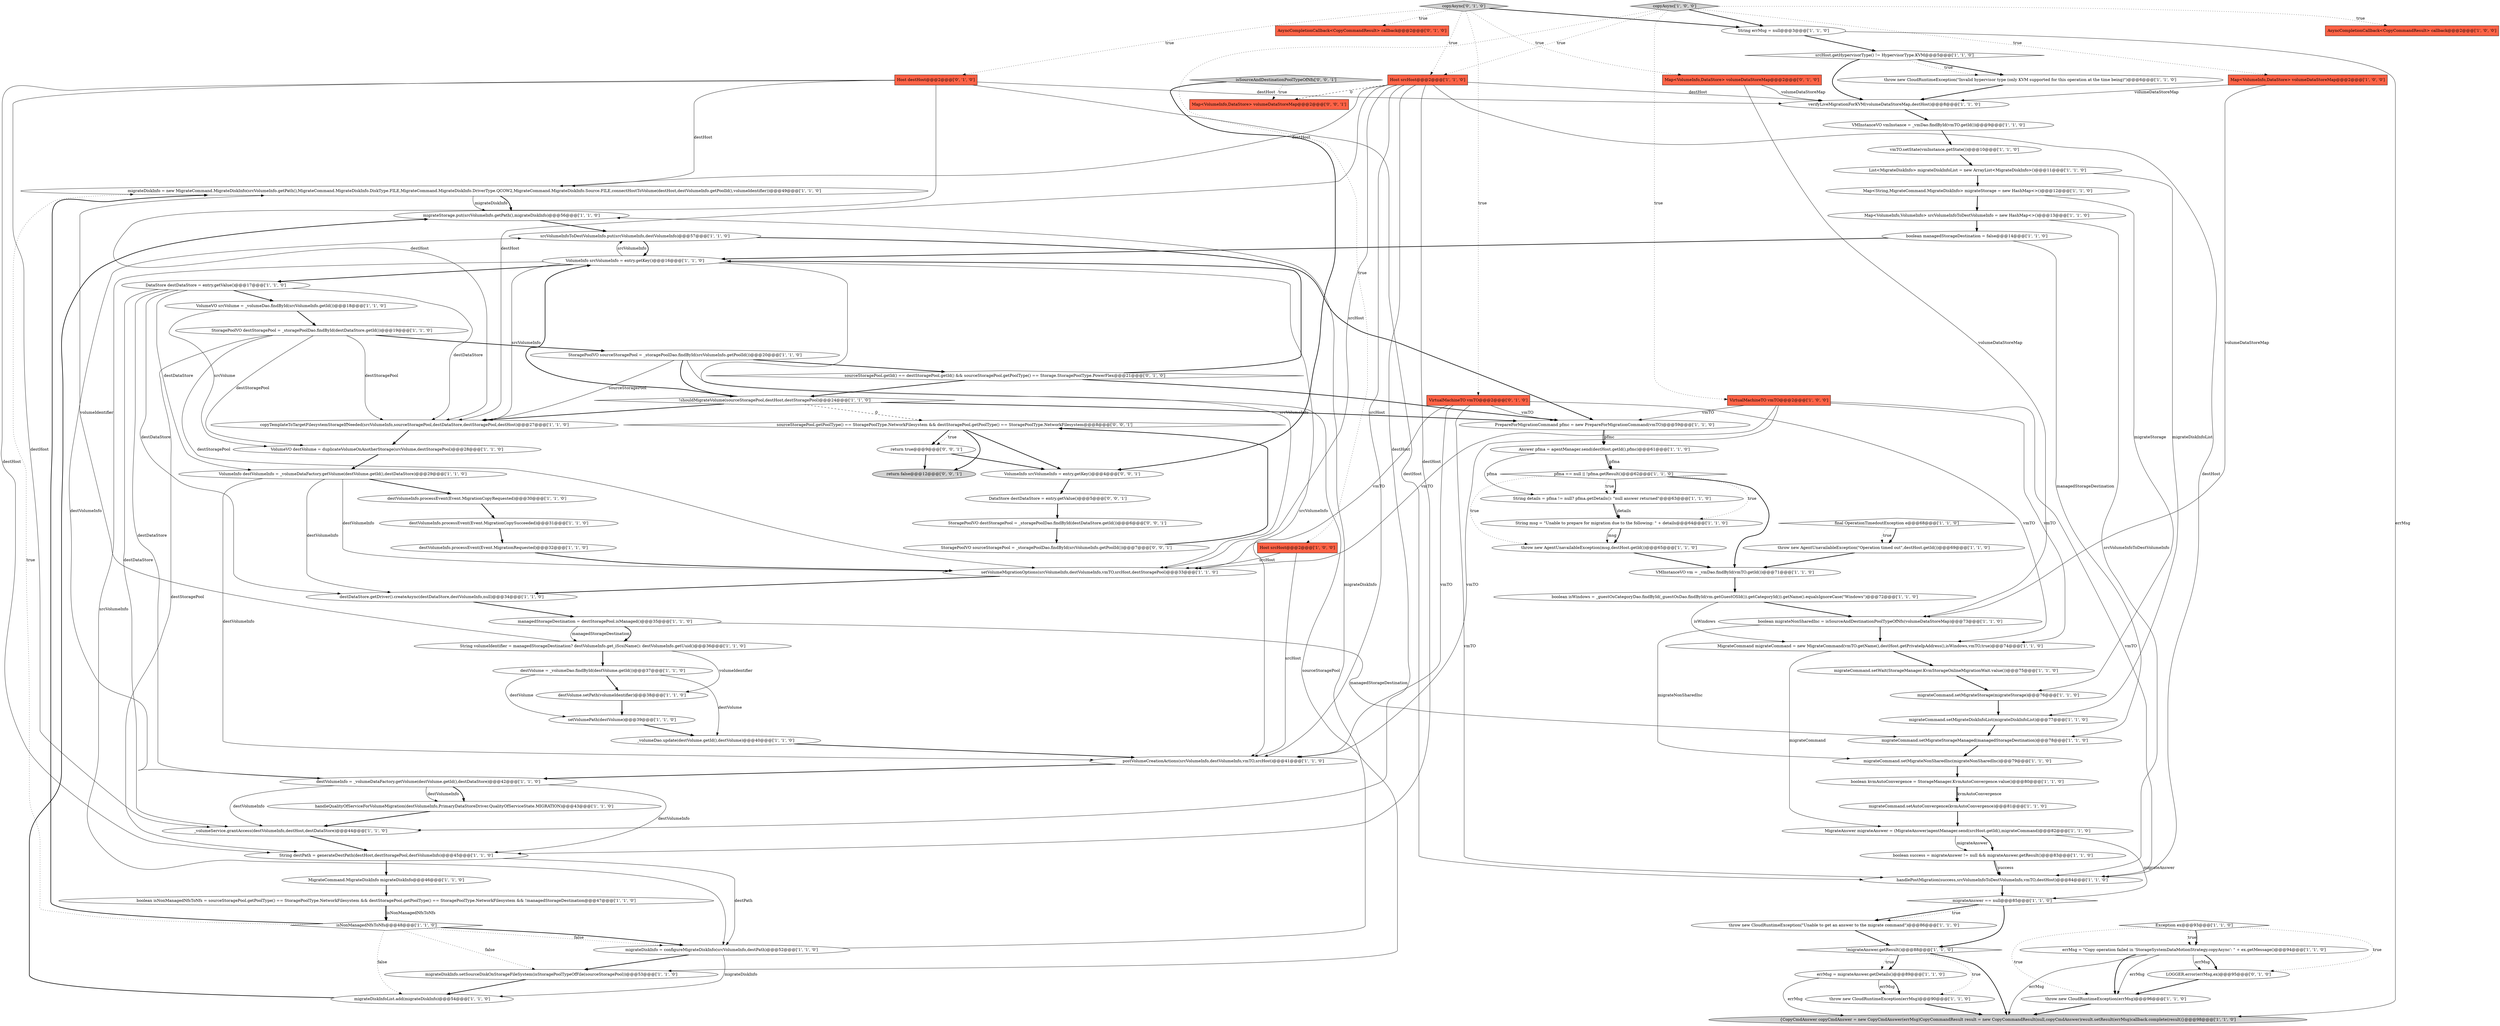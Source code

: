 digraph {
55 [style = filled, label = "Host srcHost@@@2@@@['1', '1', '0']", fillcolor = tomato, shape = box image = "AAA0AAABBB1BBB"];
35 [style = filled, label = "srcVolumeInfoToDestVolumeInfo.put(srcVolumeInfo,destVolumeInfo)@@@57@@@['1', '1', '0']", fillcolor = white, shape = ellipse image = "AAA0AAABBB1BBB"];
50 [style = filled, label = "MigrateCommand migrateCommand = new MigrateCommand(vmTO.getName(),destHost.getPrivateIpAddress(),isWindows,vmTO,true)@@@74@@@['1', '1', '0']", fillcolor = white, shape = ellipse image = "AAA0AAABBB1BBB"];
41 [style = filled, label = "destVolumeInfo.processEvent(Event.MigrationCopySucceeded)@@@31@@@['1', '1', '0']", fillcolor = white, shape = ellipse image = "AAA0AAABBB1BBB"];
10 [style = filled, label = "AsyncCompletionCallback<CopyCommandResult> callback@@@2@@@['1', '0', '0']", fillcolor = tomato, shape = box image = "AAA0AAABBB1BBB"];
43 [style = filled, label = "migrateCommand.setMigrateDiskInfoList(migrateDiskInfoList)@@@77@@@['1', '1', '0']", fillcolor = white, shape = ellipse image = "AAA0AAABBB1BBB"];
46 [style = filled, label = "destVolumeInfo = _volumeDataFactory.getVolume(destVolume.getId(),destDataStore)@@@42@@@['1', '1', '0']", fillcolor = white, shape = ellipse image = "AAA0AAABBB1BBB"];
21 [style = filled, label = "boolean success = migrateAnswer != null && migrateAnswer.getResult()@@@83@@@['1', '1', '0']", fillcolor = white, shape = ellipse image = "AAA0AAABBB1BBB"];
44 [style = filled, label = "VolumeVO destVolume = duplicateVolumeOnAnotherStorage(srcVolume,destStoragePool)@@@28@@@['1', '1', '0']", fillcolor = white, shape = ellipse image = "AAA0AAABBB1BBB"];
9 [style = filled, label = "migrateDiskInfo = new MigrateCommand.MigrateDiskInfo(srcVolumeInfo.getPath(),MigrateCommand.MigrateDiskInfo.DiskType.FILE,MigrateCommand.MigrateDiskInfo.DriverType.QCOW2,MigrateCommand.MigrateDiskInfo.Source.FILE,connectHostToVolume(destHost,destVolumeInfo.getPoolId(),volumeIdentifier))@@@49@@@['1', '1', '0']", fillcolor = white, shape = ellipse image = "AAA0AAABBB1BBB"];
28 [style = filled, label = "managedStorageDestination = destStoragePool.isManaged()@@@35@@@['1', '1', '0']", fillcolor = white, shape = ellipse image = "AAA0AAABBB1BBB"];
52 [style = filled, label = "_volumeDao.update(destVolume.getId(),destVolume)@@@40@@@['1', '1', '0']", fillcolor = white, shape = ellipse image = "AAA0AAABBB1BBB"];
17 [style = filled, label = "migrateDiskInfo = configureMigrateDiskInfo(srcVolumeInfo,destPath)@@@52@@@['1', '1', '0']", fillcolor = white, shape = ellipse image = "AAA0AAABBB1BBB"];
68 [style = filled, label = "Map<VolumeInfo,VolumeInfo> srcVolumeInfoToDestVolumeInfo = new HashMap<>()@@@13@@@['1', '1', '0']", fillcolor = white, shape = ellipse image = "AAA0AAABBB1BBB"];
82 [style = filled, label = "sourceStoragePool.getId() == destStoragePool.getId() && sourceStoragePool.getPoolType() == Storage.StoragePoolType.PowerFlex@@@21@@@['0', '1', '0']", fillcolor = white, shape = diamond image = "AAA1AAABBB2BBB"];
33 [style = filled, label = "migrateCommand.setWait(StorageManager.KvmStorageOnlineMigrationWait.value())@@@75@@@['1', '1', '0']", fillcolor = white, shape = ellipse image = "AAA0AAABBB1BBB"];
12 [style = filled, label = "!migrateAnswer.getResult()@@@88@@@['1', '1', '0']", fillcolor = white, shape = diamond image = "AAA0AAABBB1BBB"];
13 [style = filled, label = "Host srcHost@@@2@@@['1', '0', '0']", fillcolor = tomato, shape = box image = "AAA0AAABBB1BBB"];
45 [style = filled, label = "Map<VolumeInfo,DataStore> volumeDataStoreMap@@@2@@@['1', '0', '0']", fillcolor = tomato, shape = box image = "AAA0AAABBB1BBB"];
69 [style = filled, label = "throw new AgentUnavailableException(\"Operation timed out\",destHost.getId())@@@69@@@['1', '1', '0']", fillcolor = white, shape = ellipse image = "AAA0AAABBB1BBB"];
37 [style = filled, label = "destVolumeInfo.processEvent(Event.MigrationRequested)@@@32@@@['1', '1', '0']", fillcolor = white, shape = ellipse image = "AAA0AAABBB1BBB"];
88 [style = filled, label = "StoragePoolVO sourceStoragePool = _storagePoolDao.findById(srcVolumeInfo.getPoolId())@@@7@@@['0', '0', '1']", fillcolor = white, shape = ellipse image = "AAA0AAABBB3BBB"];
32 [style = filled, label = "migrateCommand.setMigrateStorage(migrateStorage)@@@76@@@['1', '1', '0']", fillcolor = white, shape = ellipse image = "AAA0AAABBB1BBB"];
25 [style = filled, label = "String volumeIdentifier = managedStorageDestination? destVolumeInfo.get_iScsiName(): destVolumeInfo.getUuid()@@@36@@@['1', '1', '0']", fillcolor = white, shape = ellipse image = "AAA0AAABBB1BBB"];
42 [style = filled, label = "MigrateCommand.MigrateDiskInfo migrateDiskInfo@@@46@@@['1', '1', '0']", fillcolor = white, shape = ellipse image = "AAA0AAABBB1BBB"];
8 [style = filled, label = "throw new CloudRuntimeException(errMsg)@@@96@@@['1', '1', '0']", fillcolor = white, shape = ellipse image = "AAA0AAABBB1BBB"];
62 [style = filled, label = "PrepareForMigrationCommand pfmc = new PrepareForMigrationCommand(vmTO)@@@59@@@['1', '1', '0']", fillcolor = white, shape = ellipse image = "AAA0AAABBB1BBB"];
38 [style = filled, label = "vmTO.setState(vmInstance.getState())@@@10@@@['1', '1', '0']", fillcolor = white, shape = ellipse image = "AAA0AAABBB1BBB"];
57 [style = filled, label = "Map<String,MigrateCommand.MigrateDiskInfo> migrateStorage = new HashMap<>()@@@12@@@['1', '1', '0']", fillcolor = white, shape = ellipse image = "AAA0AAABBB1BBB"];
78 [style = filled, label = "DataStore destDataStore = entry.getValue()@@@17@@@['1', '1', '0']", fillcolor = white, shape = ellipse image = "AAA0AAABBB1BBB"];
24 [style = filled, label = "boolean isNonManagedNfsToNfs = sourceStoragePool.getPoolType() == StoragePoolType.NetworkFilesystem && destStoragePool.getPoolType() == StoragePoolType.NetworkFilesystem && !managedStorageDestination@@@47@@@['1', '1', '0']", fillcolor = white, shape = ellipse image = "AAA0AAABBB1BBB"];
18 [style = filled, label = "VMInstanceVO vmInstance = _vmDao.findById(vmTO.getId())@@@9@@@['1', '1', '0']", fillcolor = white, shape = ellipse image = "AAA0AAABBB1BBB"];
54 [style = filled, label = "VMInstanceVO vm = _vmDao.findById(vmTO.getId())@@@71@@@['1', '1', '0']", fillcolor = white, shape = ellipse image = "AAA0AAABBB1BBB"];
40 [style = filled, label = "!shouldMigrateVolume(sourceStoragePool,destHost,destStoragePool)@@@24@@@['1', '1', '0']", fillcolor = white, shape = diamond image = "AAA0AAABBB1BBB"];
31 [style = filled, label = "errMsg = migrateAnswer.getDetails()@@@89@@@['1', '1', '0']", fillcolor = white, shape = ellipse image = "AAA0AAABBB1BBB"];
1 [style = filled, label = "destDataStore.getDriver().createAsync(destDataStore,destVolumeInfo,null)@@@34@@@['1', '1', '0']", fillcolor = white, shape = ellipse image = "AAA0AAABBB1BBB"];
63 [style = filled, label = "errMsg = \"Copy operation failed in 'StorageSystemDataMotionStrategy.copyAsync': \" + ex.getMessage()@@@94@@@['1', '1', '0']", fillcolor = white, shape = ellipse image = "AAA0AAABBB1BBB"];
77 [style = filled, label = "isNonManagedNfsToNfs@@@48@@@['1', '1', '0']", fillcolor = white, shape = diamond image = "AAA0AAABBB1BBB"];
85 [style = filled, label = "AsyncCompletionCallback<CopyCommandResult> callback@@@2@@@['0', '1', '0']", fillcolor = tomato, shape = box image = "AAA0AAABBB2BBB"];
47 [style = filled, label = "migrateDiskInfoList.add(migrateDiskInfo)@@@54@@@['1', '1', '0']", fillcolor = white, shape = ellipse image = "AAA0AAABBB1BBB"];
80 [style = filled, label = "migrateDiskInfo.setSourceDiskOnStorageFileSystem(isStoragePoolTypeOfFile(sourceStoragePool))@@@53@@@['1', '1', '0']", fillcolor = white, shape = ellipse image = "AAA0AAABBB1BBB"];
6 [style = filled, label = "pfma == null || !pfma.getResult()@@@62@@@['1', '1', '0']", fillcolor = white, shape = diamond image = "AAA0AAABBB1BBB"];
34 [style = filled, label = "migrateStorage.put(srcVolumeInfo.getPath(),migrateDiskInfo)@@@56@@@['1', '1', '0']", fillcolor = white, shape = ellipse image = "AAA0AAABBB1BBB"];
51 [style = filled, label = "String msg = \"Unable to prepare for migration due to the following: \" + details@@@64@@@['1', '1', '0']", fillcolor = white, shape = ellipse image = "AAA0AAABBB1BBB"];
15 [style = filled, label = "VirtualMachineTO vmTO@@@2@@@['1', '0', '0']", fillcolor = tomato, shape = box image = "AAA0AAABBB1BBB"];
64 [style = filled, label = "String errMsg = null@@@3@@@['1', '1', '0']", fillcolor = white, shape = ellipse image = "AAA0AAABBB1BBB"];
65 [style = filled, label = "String destPath = generateDestPath(destHost,destStoragePool,destVolumeInfo)@@@45@@@['1', '1', '0']", fillcolor = white, shape = ellipse image = "AAA0AAABBB1BBB"];
59 [style = filled, label = "boolean kvmAutoConvergence = StorageManager.KvmAutoConvergence.value()@@@80@@@['1', '1', '0']", fillcolor = white, shape = ellipse image = "AAA0AAABBB1BBB"];
22 [style = filled, label = "final OperationTimedoutException e@@@68@@@['1', '1', '0']", fillcolor = white, shape = diamond image = "AAA0AAABBB1BBB"];
23 [style = filled, label = "destVolume = _volumeDao.findById(destVolume.getId())@@@37@@@['1', '1', '0']", fillcolor = white, shape = ellipse image = "AAA0AAABBB1BBB"];
84 [style = filled, label = "Map<VolumeInfo,DataStore> volumeDataStoreMap@@@2@@@['0', '1', '0']", fillcolor = tomato, shape = box image = "AAA0AAABBB2BBB"];
60 [style = filled, label = "throw new CloudRuntimeException(\"Unable to get an answer to the migrate command\")@@@86@@@['1', '1', '0']", fillcolor = white, shape = ellipse image = "AAA0AAABBB1BBB"];
76 [style = filled, label = "_volumeService.grantAccess(destVolumeInfo,destHost,destDataStore)@@@44@@@['1', '1', '0']", fillcolor = white, shape = ellipse image = "AAA0AAABBB1BBB"];
56 [style = filled, label = "srcHost.getHypervisorType() != HypervisorType.KVM@@@5@@@['1', '1', '0']", fillcolor = white, shape = diamond image = "AAA0AAABBB1BBB"];
7 [style = filled, label = "migrateCommand.setAutoConvergence(kvmAutoConvergence)@@@81@@@['1', '1', '0']", fillcolor = white, shape = ellipse image = "AAA0AAABBB1BBB"];
79 [style = filled, label = "boolean isWindows = _guestOsCategoryDao.findById(_guestOsDao.findById(vm.getGuestOSId()).getCategoryId()).getName().equalsIgnoreCase(\"Windows\")@@@72@@@['1', '1', '0']", fillcolor = white, shape = ellipse image = "AAA0AAABBB1BBB"];
72 [style = filled, label = "String details = pfma != null? pfma.getDetails(): \"null answer returned\"@@@63@@@['1', '1', '0']", fillcolor = white, shape = ellipse image = "AAA0AAABBB1BBB"];
95 [style = filled, label = "VolumeInfo srcVolumeInfo = entry.getKey()@@@4@@@['0', '0', '1']", fillcolor = white, shape = ellipse image = "AAA0AAABBB3BBB"];
93 [style = filled, label = "Map<VolumeInfo,DataStore> volumeDataStoreMap@@@2@@@['0', '0', '1']", fillcolor = tomato, shape = box image = "AAA0AAABBB3BBB"];
20 [style = filled, label = "destVolume.setPath(volumeIdentifier)@@@38@@@['1', '1', '0']", fillcolor = white, shape = ellipse image = "AAA0AAABBB1BBB"];
73 [style = filled, label = "StoragePoolVO sourceStoragePool = _storagePoolDao.findById(srcVolumeInfo.getPoolId())@@@20@@@['1', '1', '0']", fillcolor = white, shape = ellipse image = "AAA0AAABBB1BBB"];
19 [style = filled, label = "setVolumeMigrationOptions(srcVolumeInfo,destVolumeInfo,vmTO,srcHost,destStoragePool)@@@33@@@['1', '1', '0']", fillcolor = white, shape = ellipse image = "AAA0AAABBB1BBB"];
74 [style = filled, label = "destVolumeInfo.processEvent(Event.MigrationCopyRequested)@@@30@@@['1', '1', '0']", fillcolor = white, shape = ellipse image = "AAA0AAABBB1BBB"];
30 [style = filled, label = "StoragePoolVO destStoragePool = _storagePoolDao.findById(destDataStore.getId())@@@19@@@['1', '1', '0']", fillcolor = white, shape = ellipse image = "AAA0AAABBB1BBB"];
53 [style = filled, label = "throw new CloudRuntimeException(\"Invalid hypervisor type (only KVM supported for this operation at the time being)\")@@@6@@@['1', '1', '0']", fillcolor = white, shape = ellipse image = "AAA0AAABBB1BBB"];
4 [style = filled, label = "throw new AgentUnavailableException(msg,destHost.getId())@@@65@@@['1', '1', '0']", fillcolor = white, shape = ellipse image = "AAA0AAABBB1BBB"];
0 [style = filled, label = "VolumeInfo srcVolumeInfo = entry.getKey()@@@16@@@['1', '1', '0']", fillcolor = white, shape = ellipse image = "AAA0AAABBB1BBB"];
83 [style = filled, label = "LOGGER.error(errMsg,ex)@@@95@@@['0', '1', '0']", fillcolor = white, shape = ellipse image = "AAA1AAABBB2BBB"];
70 [style = filled, label = "setVolumePath(destVolume)@@@39@@@['1', '1', '0']", fillcolor = white, shape = ellipse image = "AAA0AAABBB1BBB"];
92 [style = filled, label = "StoragePoolVO destStoragePool = _storagePoolDao.findById(destDataStore.getId())@@@6@@@['0', '0', '1']", fillcolor = white, shape = ellipse image = "AAA0AAABBB3BBB"];
96 [style = filled, label = "isSourceAndDestinationPoolTypeOfNfs['0', '0', '1']", fillcolor = lightgray, shape = diamond image = "AAA0AAABBB3BBB"];
87 [style = filled, label = "Host destHost@@@2@@@['0', '1', '0']", fillcolor = tomato, shape = box image = "AAA0AAABBB2BBB"];
61 [style = filled, label = "handleQualityOfServiceForVolumeMigration(destVolumeInfo,PrimaryDataStoreDriver.QualityOfServiceState.MIGRATION)@@@43@@@['1', '1', '0']", fillcolor = white, shape = ellipse image = "AAA0AAABBB1BBB"];
81 [style = filled, label = "copyAsync['0', '1', '0']", fillcolor = lightgray, shape = diamond image = "AAA0AAABBB2BBB"];
89 [style = filled, label = "sourceStoragePool.getPoolType() == StoragePoolType.NetworkFilesystem && destStoragePool.getPoolType() == StoragePoolType.NetworkFilesystem@@@8@@@['0', '0', '1']", fillcolor = white, shape = diamond image = "AAA0AAABBB3BBB"];
48 [style = filled, label = "migrateAnswer == null@@@85@@@['1', '1', '0']", fillcolor = white, shape = diamond image = "AAA0AAABBB1BBB"];
67 [style = filled, label = "copyAsync['1', '0', '0']", fillcolor = lightgray, shape = diamond image = "AAA0AAABBB1BBB"];
29 [style = filled, label = "postVolumeCreationActions(srcVolumeInfo,destVolumeInfo,vmTO,srcHost)@@@41@@@['1', '1', '0']", fillcolor = white, shape = ellipse image = "AAA0AAABBB1BBB"];
75 [style = filled, label = "migrateCommand.setMigrateNonSharedInc(migrateNonSharedInc)@@@79@@@['1', '1', '0']", fillcolor = white, shape = ellipse image = "AAA0AAABBB1BBB"];
91 [style = filled, label = "DataStore destDataStore = entry.getValue()@@@5@@@['0', '0', '1']", fillcolor = white, shape = ellipse image = "AAA0AAABBB3BBB"];
58 [style = filled, label = "{CopyCmdAnswer copyCmdAnswer = new CopyCmdAnswer(errMsg)CopyCommandResult result = new CopyCommandResult(null,copyCmdAnswer)result.setResult(errMsg)callback.complete(result)}@@@98@@@['1', '1', '0']", fillcolor = lightgray, shape = ellipse image = "AAA0AAABBB1BBB"];
71 [style = filled, label = "verifyLiveMigrationForKVM(volumeDataStoreMap,destHost)@@@8@@@['1', '1', '0']", fillcolor = white, shape = ellipse image = "AAA0AAABBB1BBB"];
3 [style = filled, label = "boolean managedStorageDestination = false@@@14@@@['1', '1', '0']", fillcolor = white, shape = ellipse image = "AAA0AAABBB1BBB"];
36 [style = filled, label = "Exception ex@@@93@@@['1', '1', '0']", fillcolor = white, shape = diamond image = "AAA0AAABBB1BBB"];
66 [style = filled, label = "throw new CloudRuntimeException(errMsg)@@@90@@@['1', '1', '0']", fillcolor = white, shape = ellipse image = "AAA0AAABBB1BBB"];
86 [style = filled, label = "VirtualMachineTO vmTO@@@2@@@['0', '1', '0']", fillcolor = tomato, shape = box image = "AAA0AAABBB2BBB"];
90 [style = filled, label = "return false@@@12@@@['0', '0', '1']", fillcolor = lightgray, shape = ellipse image = "AAA0AAABBB3BBB"];
14 [style = filled, label = "migrateCommand.setMigrateStorageManaged(managedStorageDestination)@@@78@@@['1', '1', '0']", fillcolor = white, shape = ellipse image = "AAA0AAABBB1BBB"];
27 [style = filled, label = "handlePostMigration(success,srcVolumeInfoToDestVolumeInfo,vmTO,destHost)@@@84@@@['1', '1', '0']", fillcolor = white, shape = ellipse image = "AAA0AAABBB1BBB"];
11 [style = filled, label = "VolumeVO srcVolume = _volumeDao.findById(srcVolumeInfo.getId())@@@18@@@['1', '1', '0']", fillcolor = white, shape = ellipse image = "AAA0AAABBB1BBB"];
5 [style = filled, label = "boolean migrateNonSharedInc = isSourceAndDestinationPoolTypeOfNfs(volumeDataStoreMap)@@@73@@@['1', '1', '0']", fillcolor = white, shape = ellipse image = "AAA0AAABBB1BBB"];
16 [style = filled, label = "copyTemplateToTargetFilesystemStorageIfNeeded(srcVolumeInfo,sourceStoragePool,destDataStore,destStoragePool,destHost)@@@27@@@['1', '1', '0']", fillcolor = white, shape = ellipse image = "AAA0AAABBB1BBB"];
94 [style = filled, label = "return true@@@9@@@['0', '0', '1']", fillcolor = white, shape = ellipse image = "AAA0AAABBB3BBB"];
49 [style = filled, label = "Answer pfma = agentManager.send(destHost.getId(),pfmc)@@@61@@@['1', '1', '0']", fillcolor = white, shape = ellipse image = "AAA0AAABBB1BBB"];
39 [style = filled, label = "VolumeInfo destVolumeInfo = _volumeDataFactory.getVolume(destVolume.getId(),destDataStore)@@@29@@@['1', '1', '0']", fillcolor = white, shape = ellipse image = "AAA0AAABBB1BBB"];
2 [style = filled, label = "MigrateAnswer migrateAnswer = (MigrateAnswer)agentManager.send(srcHost.getId(),migrateCommand)@@@82@@@['1', '1', '0']", fillcolor = white, shape = ellipse image = "AAA0AAABBB1BBB"];
26 [style = filled, label = "List<MigrateDiskInfo> migrateDiskInfoList = new ArrayList<MigrateDiskInfo>()@@@11@@@['1', '1', '0']", fillcolor = white, shape = ellipse image = "AAA0AAABBB1BBB"];
87->16 [style = solid, label="destHost"];
38->26 [style = bold, label=""];
17->47 [style = solid, label="migrateDiskInfo"];
78->46 [style = solid, label="destDataStore"];
56->53 [style = bold, label=""];
0->78 [style = bold, label=""];
23->52 [style = solid, label="destVolume"];
55->93 [style = dashed, label="0"];
57->32 [style = solid, label="migrateStorage"];
0->29 [style = solid, label="srcVolumeInfo"];
15->29 [style = solid, label="vmTO"];
75->59 [style = bold, label=""];
26->43 [style = solid, label="migrateDiskInfoList"];
40->62 [style = bold, label=""];
15->19 [style = solid, label="vmTO"];
30->65 [style = solid, label="destStoragePool"];
74->41 [style = bold, label=""];
73->16 [style = solid, label="sourceStoragePool"];
33->32 [style = bold, label=""];
39->74 [style = bold, label=""];
82->0 [style = bold, label=""];
95->91 [style = bold, label=""];
88->89 [style = bold, label=""];
94->90 [style = bold, label=""];
5->50 [style = bold, label=""];
77->17 [style = dotted, label="false"];
43->14 [style = bold, label=""];
35->0 [style = bold, label=""];
6->4 [style = dotted, label="true"];
55->71 [style = solid, label="destHost"];
37->19 [style = bold, label=""];
24->77 [style = bold, label=""];
62->49 [style = solid, label="pfmc"];
21->27 [style = solid, label="success"];
36->83 [style = dotted, label="true"];
9->34 [style = solid, label="migrateDiskInfo"];
40->16 [style = bold, label=""];
0->19 [style = solid, label="srcVolumeInfo"];
39->29 [style = solid, label="destVolumeInfo"];
18->38 [style = bold, label=""];
89->94 [style = bold, label=""];
60->12 [style = bold, label=""];
55->16 [style = solid, label="destHost"];
81->87 [style = dotted, label="true"];
24->77 [style = solid, label="isNonManagedNfsToNfs"];
63->8 [style = bold, label=""];
65->42 [style = bold, label=""];
47->34 [style = bold, label=""];
4->54 [style = bold, label=""];
82->40 [style = bold, label=""];
9->34 [style = bold, label=""];
5->75 [style = solid, label="migrateNonSharedInc"];
31->58 [style = solid, label="errMsg"];
78->11 [style = bold, label=""];
66->58 [style = bold, label=""];
25->20 [style = solid, label="volumeIdentifier"];
63->8 [style = solid, label="errMsg"];
54->79 [style = bold, label=""];
76->65 [style = bold, label=""];
86->27 [style = solid, label="vmTO"];
67->15 [style = dotted, label="true"];
82->62 [style = bold, label=""];
13->29 [style = solid, label="srcHost"];
78->1 [style = solid, label="destDataStore"];
28->14 [style = solid, label="managedStorageDestination"];
59->7 [style = solid, label="kvmAutoConvergence"];
40->0 [style = bold, label=""];
48->60 [style = bold, label=""];
68->3 [style = bold, label=""];
55->76 [style = solid, label="destHost"];
77->9 [style = bold, label=""];
2->48 [style = solid, label="migrateAnswer"];
72->51 [style = bold, label=""];
65->17 [style = solid, label="destPath"];
77->9 [style = dotted, label="true"];
87->71 [style = solid, label="destHost"];
52->29 [style = bold, label=""];
50->33 [style = bold, label=""];
12->31 [style = dotted, label="true"];
59->7 [style = bold, label=""];
31->66 [style = bold, label=""];
71->18 [style = bold, label=""];
87->27 [style = solid, label="destHost"];
12->31 [style = bold, label=""];
11->30 [style = bold, label=""];
22->69 [style = bold, label=""];
30->73 [style = bold, label=""];
86->19 [style = solid, label="vmTO"];
91->92 [style = bold, label=""];
48->12 [style = bold, label=""];
6->72 [style = bold, label=""];
77->80 [style = dotted, label="false"];
6->54 [style = bold, label=""];
15->27 [style = solid, label="vmTO"];
49->6 [style = solid, label="pfma"];
64->56 [style = bold, label=""];
86->62 [style = solid, label="vmTO"];
55->29 [style = solid, label="srcHost"];
87->9 [style = solid, label="destHost"];
34->35 [style = bold, label=""];
14->75 [style = bold, label=""];
0->17 [style = solid, label="srcVolumeInfo"];
51->4 [style = bold, label=""];
83->8 [style = bold, label=""];
26->57 [style = bold, label=""];
44->39 [style = bold, label=""];
2->21 [style = bold, label=""];
30->19 [style = solid, label="destStoragePool"];
70->52 [style = bold, label=""];
63->83 [style = bold, label=""];
7->2 [style = bold, label=""];
45->71 [style = solid, label="volumeDataStoreMap"];
3->14 [style = solid, label="managedStorageDestination"];
87->65 [style = solid, label="destHost"];
57->68 [style = bold, label=""];
13->19 [style = solid, label="srcHost"];
79->50 [style = solid, label="isWindows"];
61->76 [style = bold, label=""];
86->29 [style = solid, label="vmTO"];
73->82 [style = bold, label=""];
42->24 [style = bold, label=""];
49->72 [style = solid, label="pfma"];
55->9 [style = solid, label="destHost"];
64->58 [style = solid, label="errMsg"];
49->6 [style = bold, label=""];
78->76 [style = solid, label="destDataStore"];
67->55 [style = dotted, label="true"];
41->37 [style = bold, label=""];
81->55 [style = dotted, label="true"];
96->93 [style = dotted, label="true"];
96->95 [style = bold, label=""];
67->13 [style = dotted, label="true"];
1->28 [style = bold, label=""];
45->5 [style = solid, label="volumeDataStoreMap"];
55->19 [style = solid, label="srcHost"];
81->85 [style = dotted, label="true"];
56->71 [style = bold, label=""];
17->80 [style = bold, label=""];
17->34 [style = solid, label="migrateDiskInfo"];
12->58 [style = bold, label=""];
11->44 [style = solid, label="srcVolume"];
79->5 [style = bold, label=""];
15->50 [style = solid, label="vmTO"];
78->39 [style = solid, label="destDataStore"];
67->10 [style = dotted, label="true"];
30->44 [style = solid, label="destStoragePool"];
51->4 [style = solid, label="msg"];
28->25 [style = solid, label="managedStorageDestination"];
84->71 [style = solid, label="volumeDataStoreMap"];
35->62 [style = bold, label=""];
68->27 [style = solid, label="srcVolumeInfoToDestVolumeInfo"];
53->71 [style = bold, label=""];
23->20 [style = bold, label=""];
15->62 [style = solid, label="vmTO"];
84->5 [style = solid, label="volumeDataStoreMap"];
81->84 [style = dotted, label="true"];
86->50 [style = solid, label="vmTO"];
12->66 [style = dotted, label="true"];
81->86 [style = dotted, label="true"];
31->66 [style = solid, label="errMsg"];
8->58 [style = bold, label=""];
46->61 [style = bold, label=""];
0->35 [style = solid, label="srcVolumeInfo"];
89->95 [style = bold, label=""];
69->54 [style = bold, label=""];
87->76 [style = solid, label="destHost"];
39->1 [style = solid, label="destVolumeInfo"];
36->63 [style = dotted, label="true"];
20->70 [style = bold, label=""];
23->70 [style = solid, label="destVolume"];
25->23 [style = bold, label=""];
29->46 [style = bold, label=""];
40->89 [style = dashed, label="0"];
0->16 [style = solid, label="srcVolumeInfo"];
36->8 [style = dotted, label="true"];
50->2 [style = solid, label="migrateCommand"];
78->16 [style = solid, label="destDataStore"];
32->43 [style = bold, label=""];
62->49 [style = bold, label=""];
73->40 [style = bold, label=""];
77->17 [style = bold, label=""];
25->9 [style = solid, label="volumeIdentifier"];
27->48 [style = bold, label=""];
19->1 [style = bold, label=""];
63->83 [style = solid, label="errMsg"];
72->51 [style = solid, label="details"];
55->65 [style = solid, label="destHost"];
89->90 [style = bold, label=""];
94->95 [style = bold, label=""];
56->53 [style = dotted, label="true"];
30->16 [style = solid, label="destStoragePool"];
73->80 [style = solid, label="sourceStoragePool"];
6->72 [style = dotted, label="true"];
2->21 [style = solid, label="migrateAnswer"];
92->88 [style = bold, label=""];
6->51 [style = dotted, label="true"];
89->94 [style = dotted, label="true"];
46->61 [style = solid, label="destVolumeInfo"];
16->44 [style = bold, label=""];
81->64 [style = bold, label=""];
36->63 [style = bold, label=""];
77->47 [style = dotted, label="false"];
3->0 [style = bold, label=""];
67->45 [style = dotted, label="true"];
80->47 [style = bold, label=""];
48->60 [style = dotted, label="true"];
21->27 [style = bold, label=""];
67->64 [style = bold, label=""];
39->19 [style = solid, label="destVolumeInfo"];
46->35 [style = solid, label="destVolumeInfo"];
55->27 [style = solid, label="destHost"];
46->65 [style = solid, label="destVolumeInfo"];
22->69 [style = dotted, label="true"];
46->76 [style = solid, label="destVolumeInfo"];
28->25 [style = bold, label=""];
63->58 [style = solid, label="errMsg"];
}
